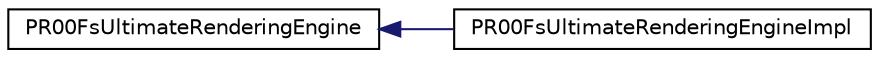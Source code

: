 digraph "Graphical Class Hierarchy"
{
 // LATEX_PDF_SIZE
  edge [fontname="Helvetica",fontsize="10",labelfontname="Helvetica",labelfontsize="10"];
  node [fontname="Helvetica",fontsize="10",shape=record];
  rankdir="LR";
  Node0 [label="PR00FsUltimateRenderingEngine",height=0.2,width=0.4,color="black", fillcolor="white", style="filled",URL="$class_p_r00_fs_ultimate_rendering_engine.html",tooltip="The primary and main class of the graphics engine."];
  Node0 -> Node1 [dir="back",color="midnightblue",fontsize="10",style="solid",fontname="Helvetica"];
  Node1 [label="PR00FsUltimateRenderingEngineImpl",height=0.2,width=0.4,color="black", fillcolor="white", style="filled",URL="$class_p_r00_fs_ultimate_rendering_engine_impl.html",tooltip=" "];
}
